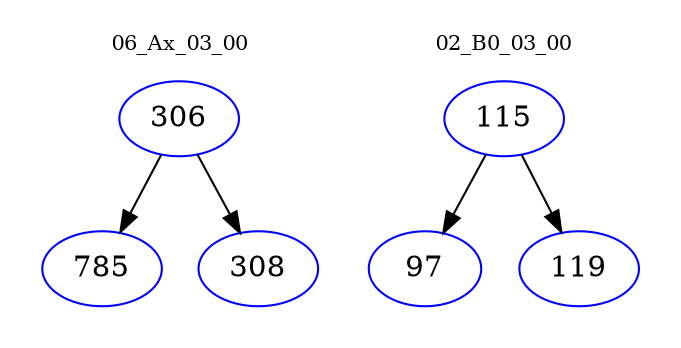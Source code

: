 digraph{
subgraph cluster_0 {
color = white
label = "06_Ax_03_00";
fontsize=10;
T0_306 [label="306", color="blue"]
T0_306 -> T0_785 [color="black"]
T0_785 [label="785", color="blue"]
T0_306 -> T0_308 [color="black"]
T0_308 [label="308", color="blue"]
}
subgraph cluster_1 {
color = white
label = "02_B0_03_00";
fontsize=10;
T1_115 [label="115", color="blue"]
T1_115 -> T1_97 [color="black"]
T1_97 [label="97", color="blue"]
T1_115 -> T1_119 [color="black"]
T1_119 [label="119", color="blue"]
}
}
